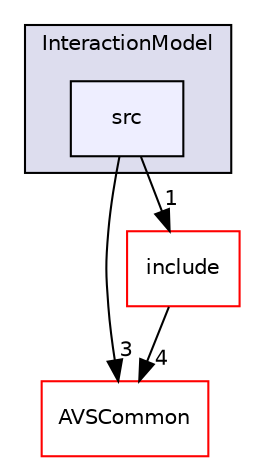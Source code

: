 digraph "/workplace/avs-device-sdk/CapabilityAgents/InteractionModel/src" {
  compound=true
  node [ fontsize="10", fontname="Helvetica"];
  edge [ labelfontsize="10", labelfontname="Helvetica"];
  subgraph clusterdir_011a3f6e181db4516776f7256f22dadd {
    graph [ bgcolor="#ddddee", pencolor="black", label="InteractionModel" fontname="Helvetica", fontsize="10", URL="dir_011a3f6e181db4516776f7256f22dadd.html"]
  dir_fcbc11f39a834741fc85d1ceeca28def [shape=box, label="src", style="filled", fillcolor="#eeeeff", pencolor="black", URL="dir_fcbc11f39a834741fc85d1ceeca28def.html"];
  }
  dir_13e65effb2bde530b17b3d5eefcd0266 [shape=box label="AVSCommon" fillcolor="white" style="filled" color="red" URL="dir_13e65effb2bde530b17b3d5eefcd0266.html"];
  dir_92e60c09f9f8fe9882a06476c48c92c8 [shape=box label="include" fillcolor="white" style="filled" color="red" URL="dir_92e60c09f9f8fe9882a06476c48c92c8.html"];
  dir_fcbc11f39a834741fc85d1ceeca28def->dir_13e65effb2bde530b17b3d5eefcd0266 [headlabel="3", labeldistance=1.5 headhref="dir_000170_000015.html"];
  dir_fcbc11f39a834741fc85d1ceeca28def->dir_92e60c09f9f8fe9882a06476c48c92c8 [headlabel="1", labeldistance=1.5 headhref="dir_000170_000168.html"];
  dir_92e60c09f9f8fe9882a06476c48c92c8->dir_13e65effb2bde530b17b3d5eefcd0266 [headlabel="4", labeldistance=1.5 headhref="dir_000168_000015.html"];
}
